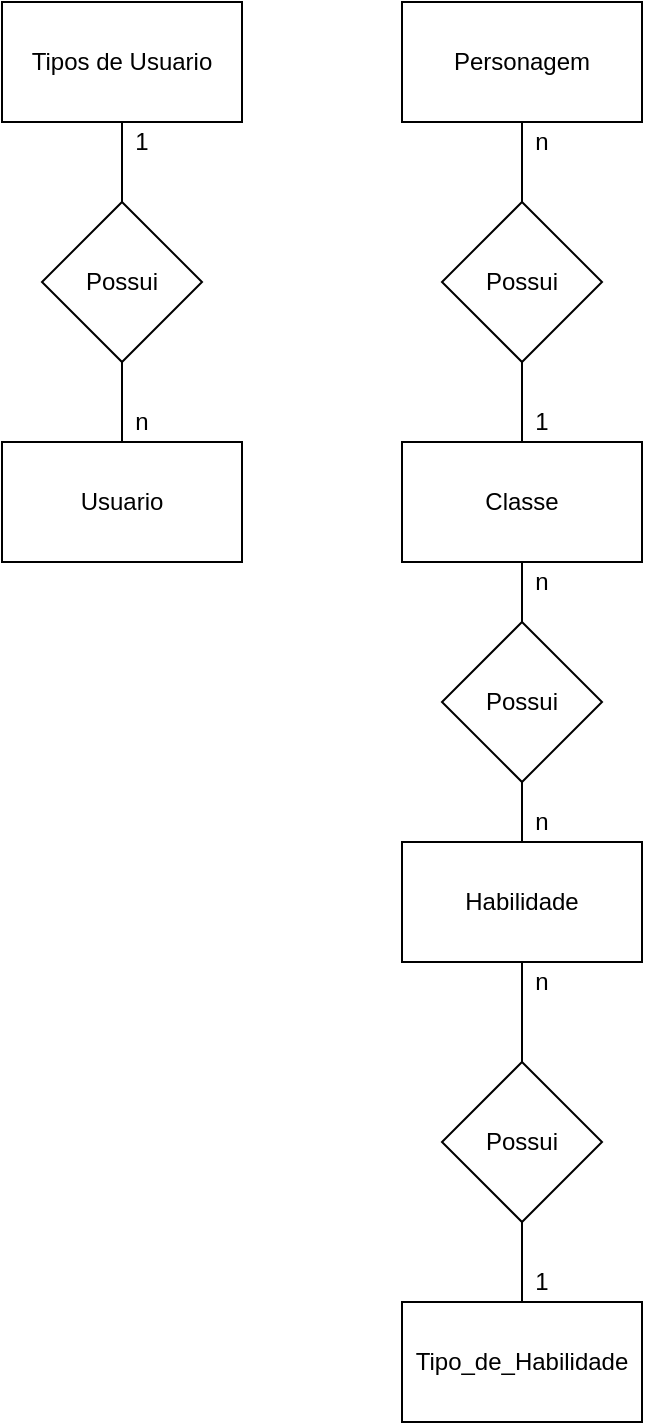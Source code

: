 <mxfile version="14.4.8" type="device" pages="2"><diagram id="mxqPJfwtY9sNOUN1EXhD" name="Conceitual"><mxGraphModel dx="806" dy="490" grid="1" gridSize="10" guides="1" tooltips="1" connect="1" arrows="1" fold="1" page="1" pageScale="1" pageWidth="827" pageHeight="1169" math="0" shadow="0"><root><mxCell id="0"/><mxCell id="1" parent="0"/><mxCell id="ee0K-P-8tKqlekM4LkRU-1" value="Personagem" style="rounded=0;whiteSpace=wrap;html=1;" parent="1" vertex="1"><mxGeometry x="340" y="150" width="120" height="60" as="geometry"/></mxCell><mxCell id="ee0K-P-8tKqlekM4LkRU-2" value="Classe" style="rounded=0;whiteSpace=wrap;html=1;" parent="1" vertex="1"><mxGeometry x="340" y="370" width="120" height="60" as="geometry"/></mxCell><mxCell id="ee0K-P-8tKqlekM4LkRU-3" value="Habilidade" style="rounded=0;whiteSpace=wrap;html=1;" parent="1" vertex="1"><mxGeometry x="340" y="570" width="120" height="60" as="geometry"/></mxCell><mxCell id="ee0K-P-8tKqlekM4LkRU-4" value="Possui" style="rhombus;whiteSpace=wrap;html=1;" parent="1" vertex="1"><mxGeometry x="360" y="250" width="80" height="80" as="geometry"/></mxCell><mxCell id="ee0K-P-8tKqlekM4LkRU-5" value="" style="endArrow=none;html=1;entryX=0.5;entryY=1;entryDx=0;entryDy=0;exitX=0.5;exitY=0;exitDx=0;exitDy=0;" parent="1" source="ee0K-P-8tKqlekM4LkRU-4" target="ee0K-P-8tKqlekM4LkRU-1" edge="1"><mxGeometry width="50" height="50" relative="1" as="geometry"><mxPoint x="590" y="400" as="sourcePoint"/><mxPoint x="640" y="350" as="targetPoint"/></mxGeometry></mxCell><mxCell id="ee0K-P-8tKqlekM4LkRU-6" value="" style="endArrow=none;html=1;entryX=0.5;entryY=1;entryDx=0;entryDy=0;exitX=0.5;exitY=0;exitDx=0;exitDy=0;" parent="1" source="ee0K-P-8tKqlekM4LkRU-2" target="ee0K-P-8tKqlekM4LkRU-4" edge="1"><mxGeometry width="50" height="50" relative="1" as="geometry"><mxPoint x="590" y="400" as="sourcePoint"/><mxPoint x="640" y="350" as="targetPoint"/></mxGeometry></mxCell><mxCell id="ee0K-P-8tKqlekM4LkRU-7" value="Possui" style="rhombus;whiteSpace=wrap;html=1;" parent="1" vertex="1"><mxGeometry x="360" y="460" width="80" height="80" as="geometry"/></mxCell><mxCell id="ee0K-P-8tKqlekM4LkRU-8" value="" style="endArrow=none;html=1;entryX=0.5;entryY=1;entryDx=0;entryDy=0;exitX=0.5;exitY=0;exitDx=0;exitDy=0;" parent="1" source="ee0K-P-8tKqlekM4LkRU-7" target="ee0K-P-8tKqlekM4LkRU-2" edge="1"><mxGeometry width="50" height="50" relative="1" as="geometry"><mxPoint x="410" y="380" as="sourcePoint"/><mxPoint x="410" y="340" as="targetPoint"/></mxGeometry></mxCell><mxCell id="ee0K-P-8tKqlekM4LkRU-9" value="" style="endArrow=none;html=1;entryX=0.5;entryY=1;entryDx=0;entryDy=0;exitX=0.5;exitY=0;exitDx=0;exitDy=0;" parent="1" source="ee0K-P-8tKqlekM4LkRU-3" target="ee0K-P-8tKqlekM4LkRU-7" edge="1"><mxGeometry width="50" height="50" relative="1" as="geometry"><mxPoint x="410" y="470" as="sourcePoint"/><mxPoint x="410" y="440" as="targetPoint"/></mxGeometry></mxCell><mxCell id="ee0K-P-8tKqlekM4LkRU-10" value="n" style="text;html=1;strokeColor=none;fillColor=none;align=center;verticalAlign=middle;whiteSpace=wrap;rounded=0;" parent="1" vertex="1"><mxGeometry x="390" y="210" width="40" height="20" as="geometry"/></mxCell><mxCell id="ee0K-P-8tKqlekM4LkRU-11" value="1" style="text;html=1;strokeColor=none;fillColor=none;align=center;verticalAlign=middle;whiteSpace=wrap;rounded=0;" parent="1" vertex="1"><mxGeometry x="390" y="350" width="40" height="20" as="geometry"/></mxCell><mxCell id="ee0K-P-8tKqlekM4LkRU-12" value="n" style="text;html=1;strokeColor=none;fillColor=none;align=center;verticalAlign=middle;whiteSpace=wrap;rounded=0;" parent="1" vertex="1"><mxGeometry x="390" y="430" width="40" height="20" as="geometry"/></mxCell><mxCell id="ee0K-P-8tKqlekM4LkRU-13" value="n" style="text;html=1;strokeColor=none;fillColor=none;align=center;verticalAlign=middle;whiteSpace=wrap;rounded=0;" parent="1" vertex="1"><mxGeometry x="390" y="550" width="40" height="20" as="geometry"/></mxCell><mxCell id="yiVtKkqWxhkPuX-zcxpr-1" value="Tipo_de_Habilidade" style="rounded=0;whiteSpace=wrap;html=1;" parent="1" vertex="1"><mxGeometry x="340" y="800" width="120" height="60" as="geometry"/></mxCell><mxCell id="yiVtKkqWxhkPuX-zcxpr-2" value="Possui" style="rhombus;whiteSpace=wrap;html=1;" parent="1" vertex="1"><mxGeometry x="360" y="680" width="80" height="80" as="geometry"/></mxCell><mxCell id="yiVtKkqWxhkPuX-zcxpr-3" value="" style="endArrow=none;html=1;exitX=0.5;exitY=0;exitDx=0;exitDy=0;entryX=0.5;entryY=1;entryDx=0;entryDy=0;" parent="1" source="yiVtKkqWxhkPuX-zcxpr-2" target="ee0K-P-8tKqlekM4LkRU-3" edge="1"><mxGeometry width="50" height="50" relative="1" as="geometry"><mxPoint x="500" y="560" as="sourcePoint"/><mxPoint x="550" y="510" as="targetPoint"/></mxGeometry></mxCell><mxCell id="yiVtKkqWxhkPuX-zcxpr-4" value="" style="endArrow=none;html=1;entryX=0.5;entryY=1;entryDx=0;entryDy=0;exitX=0.5;exitY=0;exitDx=0;exitDy=0;" parent="1" source="yiVtKkqWxhkPuX-zcxpr-1" target="yiVtKkqWxhkPuX-zcxpr-2" edge="1"><mxGeometry width="50" height="50" relative="1" as="geometry"><mxPoint x="500" y="910" as="sourcePoint"/><mxPoint x="550" y="860" as="targetPoint"/></mxGeometry></mxCell><mxCell id="yiVtKkqWxhkPuX-zcxpr-5" value="n" style="text;html=1;strokeColor=none;fillColor=none;align=center;verticalAlign=middle;whiteSpace=wrap;rounded=0;" parent="1" vertex="1"><mxGeometry x="390" y="630" width="40" height="20" as="geometry"/></mxCell><mxCell id="yiVtKkqWxhkPuX-zcxpr-6" value="1" style="text;html=1;strokeColor=none;fillColor=none;align=center;verticalAlign=middle;whiteSpace=wrap;rounded=0;" parent="1" vertex="1"><mxGeometry x="390" y="780" width="40" height="20" as="geometry"/></mxCell><mxCell id="nqKsL8_vgTdG5m-k5Vmw-10" value="Tipos de Usuario" style="rounded=0;whiteSpace=wrap;html=1;" vertex="1" parent="1"><mxGeometry x="140" y="150" width="120" height="60" as="geometry"/></mxCell><mxCell id="nqKsL8_vgTdG5m-k5Vmw-11" value="Usuario" style="rounded=0;whiteSpace=wrap;html=1;" vertex="1" parent="1"><mxGeometry x="140" y="370" width="120" height="60" as="geometry"/></mxCell><mxCell id="nqKsL8_vgTdG5m-k5Vmw-12" value="Possui" style="rhombus;whiteSpace=wrap;html=1;" vertex="1" parent="1"><mxGeometry x="160" y="250" width="80" height="80" as="geometry"/></mxCell><mxCell id="nqKsL8_vgTdG5m-k5Vmw-13" value="" style="endArrow=none;html=1;entryX=0.5;entryY=1;entryDx=0;entryDy=0;exitX=0.5;exitY=0;exitDx=0;exitDy=0;" edge="1" parent="1" source="nqKsL8_vgTdG5m-k5Vmw-12" target="nqKsL8_vgTdG5m-k5Vmw-10"><mxGeometry width="50" height="50" relative="1" as="geometry"><mxPoint x="390" y="400" as="sourcePoint"/><mxPoint x="440" y="350" as="targetPoint"/></mxGeometry></mxCell><mxCell id="nqKsL8_vgTdG5m-k5Vmw-14" value="" style="endArrow=none;html=1;entryX=0.5;entryY=1;entryDx=0;entryDy=0;exitX=0.5;exitY=0;exitDx=0;exitDy=0;" edge="1" parent="1" source="nqKsL8_vgTdG5m-k5Vmw-11" target="nqKsL8_vgTdG5m-k5Vmw-12"><mxGeometry width="50" height="50" relative="1" as="geometry"><mxPoint x="390" y="400" as="sourcePoint"/><mxPoint x="440" y="350" as="targetPoint"/></mxGeometry></mxCell><mxCell id="nqKsL8_vgTdG5m-k5Vmw-15" value="n" style="text;html=1;strokeColor=none;fillColor=none;align=center;verticalAlign=middle;whiteSpace=wrap;rounded=0;" vertex="1" parent="1"><mxGeometry x="190" y="350" width="40" height="20" as="geometry"/></mxCell><mxCell id="nqKsL8_vgTdG5m-k5Vmw-16" value="1" style="text;html=1;strokeColor=none;fillColor=none;align=center;verticalAlign=middle;whiteSpace=wrap;rounded=0;" vertex="1" parent="1"><mxGeometry x="190" y="210" width="40" height="20" as="geometry"/></mxCell></root></mxGraphModel></diagram><diagram id="8_Z1A6QJLl2-J0muZtu_" name="Logico"><mxGraphModel dx="1633" dy="490" grid="1" gridSize="10" guides="1" tooltips="1" connect="1" arrows="1" fold="1" page="1" pageScale="1" pageWidth="827" pageHeight="1169" math="0" shadow="0"><root><mxCell id="I5f9u-lgy2PhY_wZSGom-0"/><mxCell id="I5f9u-lgy2PhY_wZSGom-1" parent="I5f9u-lgy2PhY_wZSGom-0"/><mxCell id="I5f9u-lgy2PhY_wZSGom-2" value="Classe" style="shape=table;startSize=30;container=1;collapsible=1;childLayout=tableLayout;fixedRows=1;rowLines=0;fontStyle=1;align=center;resizeLast=1;" parent="I5f9u-lgy2PhY_wZSGom-1" vertex="1"><mxGeometry x="80" y="260" width="180" height="100" as="geometry"/></mxCell><mxCell id="I5f9u-lgy2PhY_wZSGom-3" value="" style="shape=partialRectangle;collapsible=0;dropTarget=0;pointerEvents=0;fillColor=none;top=0;left=0;bottom=1;right=0;points=[[0,0.5],[1,0.5]];portConstraint=eastwest;" parent="I5f9u-lgy2PhY_wZSGom-2" vertex="1"><mxGeometry y="30" width="180" height="30" as="geometry"/></mxCell><mxCell id="I5f9u-lgy2PhY_wZSGom-4" value="PK" style="shape=partialRectangle;connectable=0;fillColor=none;top=0;left=0;bottom=0;right=0;fontStyle=1;overflow=hidden;" parent="I5f9u-lgy2PhY_wZSGom-3" vertex="1"><mxGeometry width="30" height="30" as="geometry"/></mxCell><mxCell id="I5f9u-lgy2PhY_wZSGom-5" value="idClasse" style="shape=partialRectangle;connectable=0;fillColor=none;top=0;left=0;bottom=0;right=0;align=left;spacingLeft=6;fontStyle=1;overflow=hidden;" parent="I5f9u-lgy2PhY_wZSGom-3" vertex="1"><mxGeometry x="30" width="150" height="30" as="geometry"/></mxCell><mxCell id="I5f9u-lgy2PhY_wZSGom-6" value="" style="shape=partialRectangle;collapsible=0;dropTarget=0;pointerEvents=0;fillColor=none;top=0;left=0;bottom=0;right=0;points=[[0,0.5],[1,0.5]];portConstraint=eastwest;" parent="I5f9u-lgy2PhY_wZSGom-2" vertex="1"><mxGeometry y="60" width="180" height="30" as="geometry"/></mxCell><mxCell id="I5f9u-lgy2PhY_wZSGom-7" value="" style="shape=partialRectangle;connectable=0;fillColor=none;top=0;left=0;bottom=0;right=0;editable=1;overflow=hidden;" parent="I5f9u-lgy2PhY_wZSGom-6" vertex="1"><mxGeometry width="30" height="30" as="geometry"/></mxCell><mxCell id="I5f9u-lgy2PhY_wZSGom-8" value="Nome_da_Classe" style="shape=partialRectangle;connectable=0;fillColor=none;top=0;left=0;bottom=0;right=0;align=left;spacingLeft=6;overflow=hidden;" parent="I5f9u-lgy2PhY_wZSGom-6" vertex="1"><mxGeometry x="30" width="150" height="30" as="geometry"/></mxCell><mxCell id="4ynjOUTZwyBcDgu7Mett-0" value="Personagem" style="shape=table;startSize=30;container=1;collapsible=1;childLayout=tableLayout;fixedRows=1;rowLines=0;fontStyle=1;align=center;resizeLast=1;" parent="I5f9u-lgy2PhY_wZSGom-1" vertex="1"><mxGeometry x="-240" y="230" width="230" height="250" as="geometry"/></mxCell><mxCell id="4ynjOUTZwyBcDgu7Mett-1" value="" style="shape=partialRectangle;collapsible=0;dropTarget=0;pointerEvents=0;fillColor=none;top=0;left=0;bottom=0;right=0;points=[[0,0.5],[1,0.5]];portConstraint=eastwest;" parent="4ynjOUTZwyBcDgu7Mett-0" vertex="1"><mxGeometry y="30" width="230" height="30" as="geometry"/></mxCell><mxCell id="4ynjOUTZwyBcDgu7Mett-2" value="PK" style="shape=partialRectangle;connectable=0;fillColor=none;top=0;left=0;bottom=0;right=0;fontStyle=1;overflow=hidden;" parent="4ynjOUTZwyBcDgu7Mett-1" vertex="1"><mxGeometry width="60" height="30" as="geometry"/></mxCell><mxCell id="4ynjOUTZwyBcDgu7Mett-3" value="idPersonagem" style="shape=partialRectangle;connectable=0;fillColor=none;top=0;left=0;bottom=0;right=0;align=left;spacingLeft=6;fontStyle=1;overflow=hidden;" parent="4ynjOUTZwyBcDgu7Mett-1" vertex="1"><mxGeometry x="60" width="170" height="30" as="geometry"/></mxCell><mxCell id="4ynjOUTZwyBcDgu7Mett-4" value="" style="shape=partialRectangle;collapsible=0;dropTarget=0;pointerEvents=0;fillColor=none;top=0;left=0;bottom=1;right=0;points=[[0,0.5],[1,0.5]];portConstraint=eastwest;" parent="4ynjOUTZwyBcDgu7Mett-0" vertex="1"><mxGeometry y="60" width="230" height="30" as="geometry"/></mxCell><mxCell id="4ynjOUTZwyBcDgu7Mett-5" value="FK" style="shape=partialRectangle;connectable=0;fillColor=none;top=0;left=0;bottom=0;right=0;fontStyle=1;overflow=hidden;" parent="4ynjOUTZwyBcDgu7Mett-4" vertex="1"><mxGeometry width="60" height="30" as="geometry"/></mxCell><mxCell id="4ynjOUTZwyBcDgu7Mett-6" value="idClasse" style="shape=partialRectangle;connectable=0;fillColor=none;top=0;left=0;bottom=0;right=0;align=left;spacingLeft=6;fontStyle=1;overflow=hidden;" parent="4ynjOUTZwyBcDgu7Mett-4" vertex="1"><mxGeometry x="60" width="170" height="30" as="geometry"/></mxCell><mxCell id="4ynjOUTZwyBcDgu7Mett-7" value="" style="shape=partialRectangle;collapsible=0;dropTarget=0;pointerEvents=0;fillColor=none;top=0;left=0;bottom=0;right=0;points=[[0,0.5],[1,0.5]];portConstraint=eastwest;" parent="4ynjOUTZwyBcDgu7Mett-0" vertex="1"><mxGeometry y="90" width="230" height="30" as="geometry"/></mxCell><mxCell id="4ynjOUTZwyBcDgu7Mett-8" value="" style="shape=partialRectangle;connectable=0;fillColor=none;top=0;left=0;bottom=0;right=0;editable=1;overflow=hidden;" parent="4ynjOUTZwyBcDgu7Mett-7" vertex="1"><mxGeometry width="60" height="30" as="geometry"/></mxCell><mxCell id="4ynjOUTZwyBcDgu7Mett-9" value="Nome_do_Personagem" style="shape=partialRectangle;connectable=0;fillColor=none;top=0;left=0;bottom=0;right=0;align=left;spacingLeft=6;overflow=hidden;" parent="4ynjOUTZwyBcDgu7Mett-7" vertex="1"><mxGeometry x="60" width="170" height="30" as="geometry"/></mxCell><mxCell id="I5f9u-lgy2PhY_wZSGom-9" value="" style="shape=partialRectangle;collapsible=0;dropTarget=0;pointerEvents=0;fillColor=none;top=0;left=0;bottom=0;right=0;points=[[0,0.5],[1,0.5]];portConstraint=eastwest;" parent="4ynjOUTZwyBcDgu7Mett-0" vertex="1"><mxGeometry y="120" width="230" height="30" as="geometry"/></mxCell><mxCell id="I5f9u-lgy2PhY_wZSGom-10" value="" style="shape=partialRectangle;connectable=0;fillColor=none;top=0;left=0;bottom=0;right=0;editable=1;overflow=hidden;" parent="I5f9u-lgy2PhY_wZSGom-9" vertex="1"><mxGeometry width="60" height="30" as="geometry"/></mxCell><mxCell id="I5f9u-lgy2PhY_wZSGom-11" value="Vida_maxima" style="shape=partialRectangle;connectable=0;fillColor=none;top=0;left=0;bottom=0;right=0;align=left;spacingLeft=6;overflow=hidden;" parent="I5f9u-lgy2PhY_wZSGom-9" vertex="1"><mxGeometry x="60" width="170" height="30" as="geometry"/></mxCell><mxCell id="I5f9u-lgy2PhY_wZSGom-12" value="" style="shape=partialRectangle;collapsible=0;dropTarget=0;pointerEvents=0;fillColor=none;top=0;left=0;bottom=0;right=0;points=[[0,0.5],[1,0.5]];portConstraint=eastwest;" parent="4ynjOUTZwyBcDgu7Mett-0" vertex="1"><mxGeometry y="150" width="230" height="30" as="geometry"/></mxCell><mxCell id="I5f9u-lgy2PhY_wZSGom-13" value="" style="shape=partialRectangle;connectable=0;fillColor=none;top=0;left=0;bottom=0;right=0;editable=1;overflow=hidden;" parent="I5f9u-lgy2PhY_wZSGom-12" vertex="1"><mxGeometry width="60" height="30" as="geometry"/></mxCell><mxCell id="I5f9u-lgy2PhY_wZSGom-14" value="Mana_Maxima" style="shape=partialRectangle;connectable=0;fillColor=none;top=0;left=0;bottom=0;right=0;align=left;spacingLeft=6;overflow=hidden;" parent="I5f9u-lgy2PhY_wZSGom-12" vertex="1"><mxGeometry x="60" width="170" height="30" as="geometry"/></mxCell><mxCell id="4ynjOUTZwyBcDgu7Mett-10" value="" style="shape=partialRectangle;collapsible=0;dropTarget=0;pointerEvents=0;fillColor=none;top=0;left=0;bottom=0;right=0;points=[[0,0.5],[1,0.5]];portConstraint=eastwest;" parent="4ynjOUTZwyBcDgu7Mett-0" vertex="1"><mxGeometry y="180" width="230" height="30" as="geometry"/></mxCell><mxCell id="4ynjOUTZwyBcDgu7Mett-11" value="" style="shape=partialRectangle;connectable=0;fillColor=none;top=0;left=0;bottom=0;right=0;editable=1;overflow=hidden;" parent="4ynjOUTZwyBcDgu7Mett-10" vertex="1"><mxGeometry width="60" height="30" as="geometry"/></mxCell><mxCell id="4ynjOUTZwyBcDgu7Mett-12" value="Data_de_Criação" style="shape=partialRectangle;connectable=0;fillColor=none;top=0;left=0;bottom=0;right=0;align=left;spacingLeft=6;overflow=hidden;" parent="4ynjOUTZwyBcDgu7Mett-10" vertex="1"><mxGeometry x="60" width="170" height="30" as="geometry"/></mxCell><mxCell id="4ynjOUTZwyBcDgu7Mett-37" value="" style="shape=partialRectangle;collapsible=0;dropTarget=0;pointerEvents=0;fillColor=none;top=0;left=0;bottom=0;right=0;points=[[0,0.5],[1,0.5]];portConstraint=eastwest;" parent="4ynjOUTZwyBcDgu7Mett-0" vertex="1"><mxGeometry y="210" width="230" height="30" as="geometry"/></mxCell><mxCell id="4ynjOUTZwyBcDgu7Mett-38" value="" style="shape=partialRectangle;connectable=0;fillColor=none;top=0;left=0;bottom=0;right=0;editable=1;overflow=hidden;" parent="4ynjOUTZwyBcDgu7Mett-37" vertex="1"><mxGeometry width="60" height="30" as="geometry"/></mxCell><mxCell id="4ynjOUTZwyBcDgu7Mett-39" value="Data_de_Atualização" style="shape=partialRectangle;connectable=0;fillColor=none;top=0;left=0;bottom=0;right=0;align=left;spacingLeft=6;overflow=hidden;" parent="4ynjOUTZwyBcDgu7Mett-37" vertex="1"><mxGeometry x="60" width="170" height="30" as="geometry"/></mxCell><mxCell id="4ynjOUTZwyBcDgu7Mett-40" value="" style="edgeStyle=entityRelationEdgeStyle;fontSize=12;html=1;endArrow=ERoneToMany;entryX=1;entryY=0.5;entryDx=0;entryDy=0;exitX=0;exitY=0.5;exitDx=0;exitDy=0;" parent="I5f9u-lgy2PhY_wZSGom-1" source="I5f9u-lgy2PhY_wZSGom-3" target="4ynjOUTZwyBcDgu7Mett-4" edge="1"><mxGeometry width="100" height="100" relative="1" as="geometry"><mxPoint x="30" y="440" as="sourcePoint"/><mxPoint x="130" y="340" as="targetPoint"/></mxGeometry></mxCell><mxCell id="r8mqPevThpnZ66bXCn_v-3" value="Habilidades_da_Classe" style="shape=table;startSize=30;container=1;collapsible=1;childLayout=tableLayout;fixedRows=1;rowLines=0;fontStyle=1;align=center;resizeLast=1;" parent="I5f9u-lgy2PhY_wZSGom-1" vertex="1"><mxGeometry x="413.5" y="290" width="180" height="100" as="geometry"/></mxCell><mxCell id="r8mqPevThpnZ66bXCn_v-4" value="" style="shape=partialRectangle;collapsible=0;dropTarget=0;pointerEvents=0;fillColor=none;top=0;left=0;bottom=0;right=0;points=[[0,0.5],[1,0.5]];portConstraint=eastwest;" parent="r8mqPevThpnZ66bXCn_v-3" vertex="1"><mxGeometry y="30" width="180" height="30" as="geometry"/></mxCell><mxCell id="r8mqPevThpnZ66bXCn_v-5" value="FK" style="shape=partialRectangle;connectable=0;fillColor=none;top=0;left=0;bottom=0;right=0;fontStyle=1;overflow=hidden;" parent="r8mqPevThpnZ66bXCn_v-4" vertex="1"><mxGeometry width="60" height="30" as="geometry"/></mxCell><mxCell id="r8mqPevThpnZ66bXCn_v-6" value="idClasse" style="shape=partialRectangle;connectable=0;fillColor=none;top=0;left=0;bottom=0;right=0;align=left;spacingLeft=6;fontStyle=1;overflow=hidden;" parent="r8mqPevThpnZ66bXCn_v-4" vertex="1"><mxGeometry x="60" width="120" height="30" as="geometry"/></mxCell><mxCell id="r8mqPevThpnZ66bXCn_v-7" value="" style="shape=partialRectangle;collapsible=0;dropTarget=0;pointerEvents=0;fillColor=none;top=0;left=0;bottom=1;right=0;points=[[0,0.5],[1,0.5]];portConstraint=eastwest;" parent="r8mqPevThpnZ66bXCn_v-3" vertex="1"><mxGeometry y="60" width="180" height="30" as="geometry"/></mxCell><mxCell id="r8mqPevThpnZ66bXCn_v-8" value="FK" style="shape=partialRectangle;connectable=0;fillColor=none;top=0;left=0;bottom=0;right=0;fontStyle=1;overflow=hidden;" parent="r8mqPevThpnZ66bXCn_v-7" vertex="1"><mxGeometry width="60" height="30" as="geometry"/></mxCell><mxCell id="r8mqPevThpnZ66bXCn_v-9" value="idHabilidade" style="shape=partialRectangle;connectable=0;fillColor=none;top=0;left=0;bottom=0;right=0;align=left;spacingLeft=6;fontStyle=1;overflow=hidden;" parent="r8mqPevThpnZ66bXCn_v-7" vertex="1"><mxGeometry x="60" width="120" height="30" as="geometry"/></mxCell><mxCell id="r8mqPevThpnZ66bXCn_v-16" value="" style="edgeStyle=orthogonalEdgeStyle;fontSize=12;html=1;endArrow=ERoneToMany;entryX=0;entryY=0.5;entryDx=0;entryDy=0;exitX=1;exitY=0.5;exitDx=0;exitDy=0;" parent="I5f9u-lgy2PhY_wZSGom-1" source="I5f9u-lgy2PhY_wZSGom-3" target="r8mqPevThpnZ66bXCn_v-4" edge="1"><mxGeometry width="100" height="100" relative="1" as="geometry"><mxPoint x="410" y="450" as="sourcePoint"/><mxPoint x="510" y="350" as="targetPoint"/></mxGeometry></mxCell><mxCell id="r8mqPevThpnZ66bXCn_v-20" value="" style="fontSize=12;html=1;endArrow=ERoneToMany;entryX=1;entryY=0.5;entryDx=0;entryDy=0;edgeStyle=orthogonalEdgeStyle;exitX=0;exitY=0.5;exitDx=0;exitDy=0;" parent="I5f9u-lgy2PhY_wZSGom-1" source="lnUbYY4YK5eND1Zztkux-1" target="r8mqPevThpnZ66bXCn_v-7" edge="1"><mxGeometry width="100" height="100" relative="1" as="geometry"><mxPoint x="800" y="360" as="sourcePoint"/><mxPoint x="640" y="480" as="targetPoint"/></mxGeometry></mxCell><mxCell id="lnUbYY4YK5eND1Zztkux-0" value="Habilidade" style="shape=table;startSize=30;container=1;collapsible=1;childLayout=tableLayout;fixedRows=1;rowLines=0;fontStyle=1;align=center;resizeLast=1;" parent="I5f9u-lgy2PhY_wZSGom-1" vertex="1"><mxGeometry x="750" y="275" width="180" height="130" as="geometry"/></mxCell><mxCell id="lnUbYY4YK5eND1Zztkux-1" value="" style="shape=partialRectangle;collapsible=0;dropTarget=0;pointerEvents=0;fillColor=none;top=0;left=0;bottom=0;right=0;points=[[0,0.5],[1,0.5]];portConstraint=eastwest;" parent="lnUbYY4YK5eND1Zztkux-0" vertex="1"><mxGeometry y="30" width="180" height="30" as="geometry"/></mxCell><mxCell id="lnUbYY4YK5eND1Zztkux-2" value="PK" style="shape=partialRectangle;connectable=0;fillColor=none;top=0;left=0;bottom=0;right=0;fontStyle=1;overflow=hidden;" parent="lnUbYY4YK5eND1Zztkux-1" vertex="1"><mxGeometry width="60" height="30" as="geometry"/></mxCell><mxCell id="lnUbYY4YK5eND1Zztkux-3" value="idHabilidade" style="shape=partialRectangle;connectable=0;fillColor=none;top=0;left=0;bottom=0;right=0;align=left;spacingLeft=6;fontStyle=1;overflow=hidden;" parent="lnUbYY4YK5eND1Zztkux-1" vertex="1"><mxGeometry x="60" width="120" height="30" as="geometry"/></mxCell><mxCell id="lnUbYY4YK5eND1Zztkux-4" value="" style="shape=partialRectangle;collapsible=0;dropTarget=0;pointerEvents=0;fillColor=none;top=0;left=0;bottom=1;right=0;points=[[0,0.5],[1,0.5]];portConstraint=eastwest;" parent="lnUbYY4YK5eND1Zztkux-0" vertex="1"><mxGeometry y="60" width="180" height="30" as="geometry"/></mxCell><mxCell id="lnUbYY4YK5eND1Zztkux-5" value="FK" style="shape=partialRectangle;connectable=0;fillColor=none;top=0;left=0;bottom=0;right=0;fontStyle=1;overflow=hidden;" parent="lnUbYY4YK5eND1Zztkux-4" vertex="1"><mxGeometry width="60" height="30" as="geometry"/></mxCell><mxCell id="lnUbYY4YK5eND1Zztkux-6" value="idTipoHabilidade" style="shape=partialRectangle;connectable=0;fillColor=none;top=0;left=0;bottom=0;right=0;align=left;spacingLeft=6;fontStyle=1;overflow=hidden;" parent="lnUbYY4YK5eND1Zztkux-4" vertex="1"><mxGeometry x="60" width="120" height="30" as="geometry"/></mxCell><mxCell id="lnUbYY4YK5eND1Zztkux-7" value="" style="shape=partialRectangle;collapsible=0;dropTarget=0;pointerEvents=0;fillColor=none;top=0;left=0;bottom=0;right=0;points=[[0,0.5],[1,0.5]];portConstraint=eastwest;" parent="lnUbYY4YK5eND1Zztkux-0" vertex="1"><mxGeometry y="90" width="180" height="30" as="geometry"/></mxCell><mxCell id="lnUbYY4YK5eND1Zztkux-8" value="" style="shape=partialRectangle;connectable=0;fillColor=none;top=0;left=0;bottom=0;right=0;editable=1;overflow=hidden;" parent="lnUbYY4YK5eND1Zztkux-7" vertex="1"><mxGeometry width="60" height="30" as="geometry"/></mxCell><mxCell id="lnUbYY4YK5eND1Zztkux-9" value="Nome_Habilidade" style="shape=partialRectangle;connectable=0;fillColor=none;top=0;left=0;bottom=0;right=0;align=left;spacingLeft=6;overflow=hidden;" parent="lnUbYY4YK5eND1Zztkux-7" vertex="1"><mxGeometry x="60" width="120" height="30" as="geometry"/></mxCell><mxCell id="lnUbYY4YK5eND1Zztkux-13" value="Tipo de Habilidade" style="shape=table;startSize=30;container=1;collapsible=1;childLayout=tableLayout;fixedRows=1;rowLines=0;fontStyle=1;align=center;resizeLast=1;" parent="I5f9u-lgy2PhY_wZSGom-1" vertex="1"><mxGeometry x="1070" y="290" width="180" height="100" as="geometry"/></mxCell><mxCell id="lnUbYY4YK5eND1Zztkux-14" value="" style="shape=partialRectangle;collapsible=0;dropTarget=0;pointerEvents=0;fillColor=none;top=0;left=0;bottom=1;right=0;points=[[0,0.5],[1,0.5]];portConstraint=eastwest;" parent="lnUbYY4YK5eND1Zztkux-13" vertex="1"><mxGeometry y="30" width="180" height="30" as="geometry"/></mxCell><mxCell id="lnUbYY4YK5eND1Zztkux-15" value="PK" style="shape=partialRectangle;connectable=0;fillColor=none;top=0;left=0;bottom=0;right=0;fontStyle=1;overflow=hidden;" parent="lnUbYY4YK5eND1Zztkux-14" vertex="1"><mxGeometry width="30" height="30" as="geometry"/></mxCell><mxCell id="lnUbYY4YK5eND1Zztkux-16" value="idTipoHabilidade" style="shape=partialRectangle;connectable=0;fillColor=none;top=0;left=0;bottom=0;right=0;align=left;spacingLeft=6;fontStyle=1;overflow=hidden;" parent="lnUbYY4YK5eND1Zztkux-14" vertex="1"><mxGeometry x="30" width="150" height="30" as="geometry"/></mxCell><mxCell id="lnUbYY4YK5eND1Zztkux-17" value="" style="shape=partialRectangle;collapsible=0;dropTarget=0;pointerEvents=0;fillColor=none;top=0;left=0;bottom=0;right=0;points=[[0,0.5],[1,0.5]];portConstraint=eastwest;" parent="lnUbYY4YK5eND1Zztkux-13" vertex="1"><mxGeometry y="60" width="180" height="30" as="geometry"/></mxCell><mxCell id="lnUbYY4YK5eND1Zztkux-18" value="" style="shape=partialRectangle;connectable=0;fillColor=none;top=0;left=0;bottom=0;right=0;editable=1;overflow=hidden;" parent="lnUbYY4YK5eND1Zztkux-17" vertex="1"><mxGeometry width="30" height="30" as="geometry"/></mxCell><mxCell id="lnUbYY4YK5eND1Zztkux-19" value="TIpo_de_Habilidade" style="shape=partialRectangle;connectable=0;fillColor=none;top=0;left=0;bottom=0;right=0;align=left;spacingLeft=6;overflow=hidden;" parent="lnUbYY4YK5eND1Zztkux-17" vertex="1"><mxGeometry x="30" width="150" height="30" as="geometry"/></mxCell><mxCell id="lnUbYY4YK5eND1Zztkux-26" value="" style="fontSize=12;html=1;endArrow=ERoneToMany;entryX=1;entryY=0.5;entryDx=0;entryDy=0;exitX=0;exitY=0.5;exitDx=0;exitDy=0;edgeStyle=orthogonalEdgeStyle;curved=1;" parent="I5f9u-lgy2PhY_wZSGom-1" source="lnUbYY4YK5eND1Zztkux-14" target="lnUbYY4YK5eND1Zztkux-4" edge="1"><mxGeometry width="100" height="100" relative="1" as="geometry"><mxPoint x="830" y="490" as="sourcePoint"/><mxPoint x="1010" y="390" as="targetPoint"/></mxGeometry></mxCell><mxCell id="At-aTPkyeWb5eBJvm-BK-0" value="TiposUsuario" style="shape=table;startSize=30;container=1;collapsible=1;childLayout=tableLayout;fixedRows=1;rowLines=0;fontStyle=1;align=center;resizeLast=1;" vertex="1" parent="I5f9u-lgy2PhY_wZSGom-1"><mxGeometry x="80" y="615" width="180" height="100" as="geometry"/></mxCell><mxCell id="At-aTPkyeWb5eBJvm-BK-1" value="" style="shape=partialRectangle;collapsible=0;dropTarget=0;pointerEvents=0;fillColor=none;top=0;left=0;bottom=1;right=0;points=[[0,0.5],[1,0.5]];portConstraint=eastwest;" vertex="1" parent="At-aTPkyeWb5eBJvm-BK-0"><mxGeometry y="30" width="180" height="30" as="geometry"/></mxCell><mxCell id="At-aTPkyeWb5eBJvm-BK-2" value="PK" style="shape=partialRectangle;connectable=0;fillColor=none;top=0;left=0;bottom=0;right=0;fontStyle=1;overflow=hidden;" vertex="1" parent="At-aTPkyeWb5eBJvm-BK-1"><mxGeometry width="30" height="30" as="geometry"/></mxCell><mxCell id="At-aTPkyeWb5eBJvm-BK-3" value="idTipoUsuario" style="shape=partialRectangle;connectable=0;fillColor=none;top=0;left=0;bottom=0;right=0;align=left;spacingLeft=6;fontStyle=1;overflow=hidden;" vertex="1" parent="At-aTPkyeWb5eBJvm-BK-1"><mxGeometry x="30" width="150" height="30" as="geometry"/></mxCell><mxCell id="At-aTPkyeWb5eBJvm-BK-4" value="" style="shape=partialRectangle;collapsible=0;dropTarget=0;pointerEvents=0;fillColor=none;top=0;left=0;bottom=0;right=0;points=[[0,0.5],[1,0.5]];portConstraint=eastwest;" vertex="1" parent="At-aTPkyeWb5eBJvm-BK-0"><mxGeometry y="60" width="180" height="30" as="geometry"/></mxCell><mxCell id="At-aTPkyeWb5eBJvm-BK-5" value="" style="shape=partialRectangle;connectable=0;fillColor=none;top=0;left=0;bottom=0;right=0;editable=1;overflow=hidden;" vertex="1" parent="At-aTPkyeWb5eBJvm-BK-4"><mxGeometry width="30" height="30" as="geometry"/></mxCell><mxCell id="At-aTPkyeWb5eBJvm-BK-6" value="Titulo" style="shape=partialRectangle;connectable=0;fillColor=none;top=0;left=0;bottom=0;right=0;align=left;spacingLeft=6;overflow=hidden;" vertex="1" parent="At-aTPkyeWb5eBJvm-BK-4"><mxGeometry x="30" width="150" height="30" as="geometry"/></mxCell><mxCell id="At-aTPkyeWb5eBJvm-BK-7" value="Usuario" style="shape=table;startSize=30;container=1;collapsible=1;childLayout=tableLayout;fixedRows=1;rowLines=0;fontStyle=1;align=center;resizeLast=1;" vertex="1" parent="I5f9u-lgy2PhY_wZSGom-1"><mxGeometry x="-240" y="585" width="230" height="160" as="geometry"/></mxCell><mxCell id="At-aTPkyeWb5eBJvm-BK-8" value="" style="shape=partialRectangle;collapsible=0;dropTarget=0;pointerEvents=0;fillColor=none;top=0;left=0;bottom=0;right=0;points=[[0,0.5],[1,0.5]];portConstraint=eastwest;" vertex="1" parent="At-aTPkyeWb5eBJvm-BK-7"><mxGeometry y="30" width="230" height="30" as="geometry"/></mxCell><mxCell id="At-aTPkyeWb5eBJvm-BK-9" value="PK" style="shape=partialRectangle;connectable=0;fillColor=none;top=0;left=0;bottom=0;right=0;fontStyle=1;overflow=hidden;" vertex="1" parent="At-aTPkyeWb5eBJvm-BK-8"><mxGeometry width="60" height="30" as="geometry"/></mxCell><mxCell id="At-aTPkyeWb5eBJvm-BK-10" value="idUsuario" style="shape=partialRectangle;connectable=0;fillColor=none;top=0;left=0;bottom=0;right=0;align=left;spacingLeft=6;fontStyle=1;overflow=hidden;" vertex="1" parent="At-aTPkyeWb5eBJvm-BK-8"><mxGeometry x="60" width="170" height="30" as="geometry"/></mxCell><mxCell id="At-aTPkyeWb5eBJvm-BK-11" value="" style="shape=partialRectangle;collapsible=0;dropTarget=0;pointerEvents=0;fillColor=none;top=0;left=0;bottom=1;right=0;points=[[0,0.5],[1,0.5]];portConstraint=eastwest;" vertex="1" parent="At-aTPkyeWb5eBJvm-BK-7"><mxGeometry y="60" width="230" height="30" as="geometry"/></mxCell><mxCell id="At-aTPkyeWb5eBJvm-BK-12" value="FK" style="shape=partialRectangle;connectable=0;fillColor=none;top=0;left=0;bottom=0;right=0;fontStyle=1;overflow=hidden;" vertex="1" parent="At-aTPkyeWb5eBJvm-BK-11"><mxGeometry width="60" height="30" as="geometry"/></mxCell><mxCell id="At-aTPkyeWb5eBJvm-BK-13" value="idTipoUsuario" style="shape=partialRectangle;connectable=0;fillColor=none;top=0;left=0;bottom=0;right=0;align=left;spacingLeft=6;fontStyle=1;overflow=hidden;" vertex="1" parent="At-aTPkyeWb5eBJvm-BK-11"><mxGeometry x="60" width="170" height="30" as="geometry"/></mxCell><mxCell id="At-aTPkyeWb5eBJvm-BK-14" value="" style="shape=partialRectangle;collapsible=0;dropTarget=0;pointerEvents=0;fillColor=none;top=0;left=0;bottom=0;right=0;points=[[0,0.5],[1,0.5]];portConstraint=eastwest;" vertex="1" parent="At-aTPkyeWb5eBJvm-BK-7"><mxGeometry y="90" width="230" height="30" as="geometry"/></mxCell><mxCell id="At-aTPkyeWb5eBJvm-BK-15" value="" style="shape=partialRectangle;connectable=0;fillColor=none;top=0;left=0;bottom=0;right=0;editable=1;overflow=hidden;" vertex="1" parent="At-aTPkyeWb5eBJvm-BK-14"><mxGeometry width="60" height="30" as="geometry"/></mxCell><mxCell id="At-aTPkyeWb5eBJvm-BK-16" value="email" style="shape=partialRectangle;connectable=0;fillColor=none;top=0;left=0;bottom=0;right=0;align=left;spacingLeft=6;overflow=hidden;" vertex="1" parent="At-aTPkyeWb5eBJvm-BK-14"><mxGeometry x="60" width="170" height="30" as="geometry"/></mxCell><mxCell id="At-aTPkyeWb5eBJvm-BK-17" value="" style="shape=partialRectangle;collapsible=0;dropTarget=0;pointerEvents=0;fillColor=none;top=0;left=0;bottom=0;right=0;points=[[0,0.5],[1,0.5]];portConstraint=eastwest;" vertex="1" parent="At-aTPkyeWb5eBJvm-BK-7"><mxGeometry y="120" width="230" height="30" as="geometry"/></mxCell><mxCell id="At-aTPkyeWb5eBJvm-BK-18" value="" style="shape=partialRectangle;connectable=0;fillColor=none;top=0;left=0;bottom=0;right=0;editable=1;overflow=hidden;" vertex="1" parent="At-aTPkyeWb5eBJvm-BK-17"><mxGeometry width="60" height="30" as="geometry"/></mxCell><mxCell id="At-aTPkyeWb5eBJvm-BK-19" value="senha" style="shape=partialRectangle;connectable=0;fillColor=none;top=0;left=0;bottom=0;right=0;align=left;spacingLeft=6;overflow=hidden;" vertex="1" parent="At-aTPkyeWb5eBJvm-BK-17"><mxGeometry x="60" width="170" height="30" as="geometry"/></mxCell><mxCell id="At-aTPkyeWb5eBJvm-BK-29" value="" style="edgeStyle=entityRelationEdgeStyle;fontSize=12;html=1;endArrow=ERoneToMany;entryX=1;entryY=0.5;entryDx=0;entryDy=0;exitX=0;exitY=0.5;exitDx=0;exitDy=0;" edge="1" parent="I5f9u-lgy2PhY_wZSGom-1" source="At-aTPkyeWb5eBJvm-BK-1" target="At-aTPkyeWb5eBJvm-BK-11"><mxGeometry width="100" height="100" relative="1" as="geometry"><mxPoint x="30" y="795" as="sourcePoint"/><mxPoint x="130" y="695" as="targetPoint"/></mxGeometry></mxCell></root></mxGraphModel></diagram></mxfile>